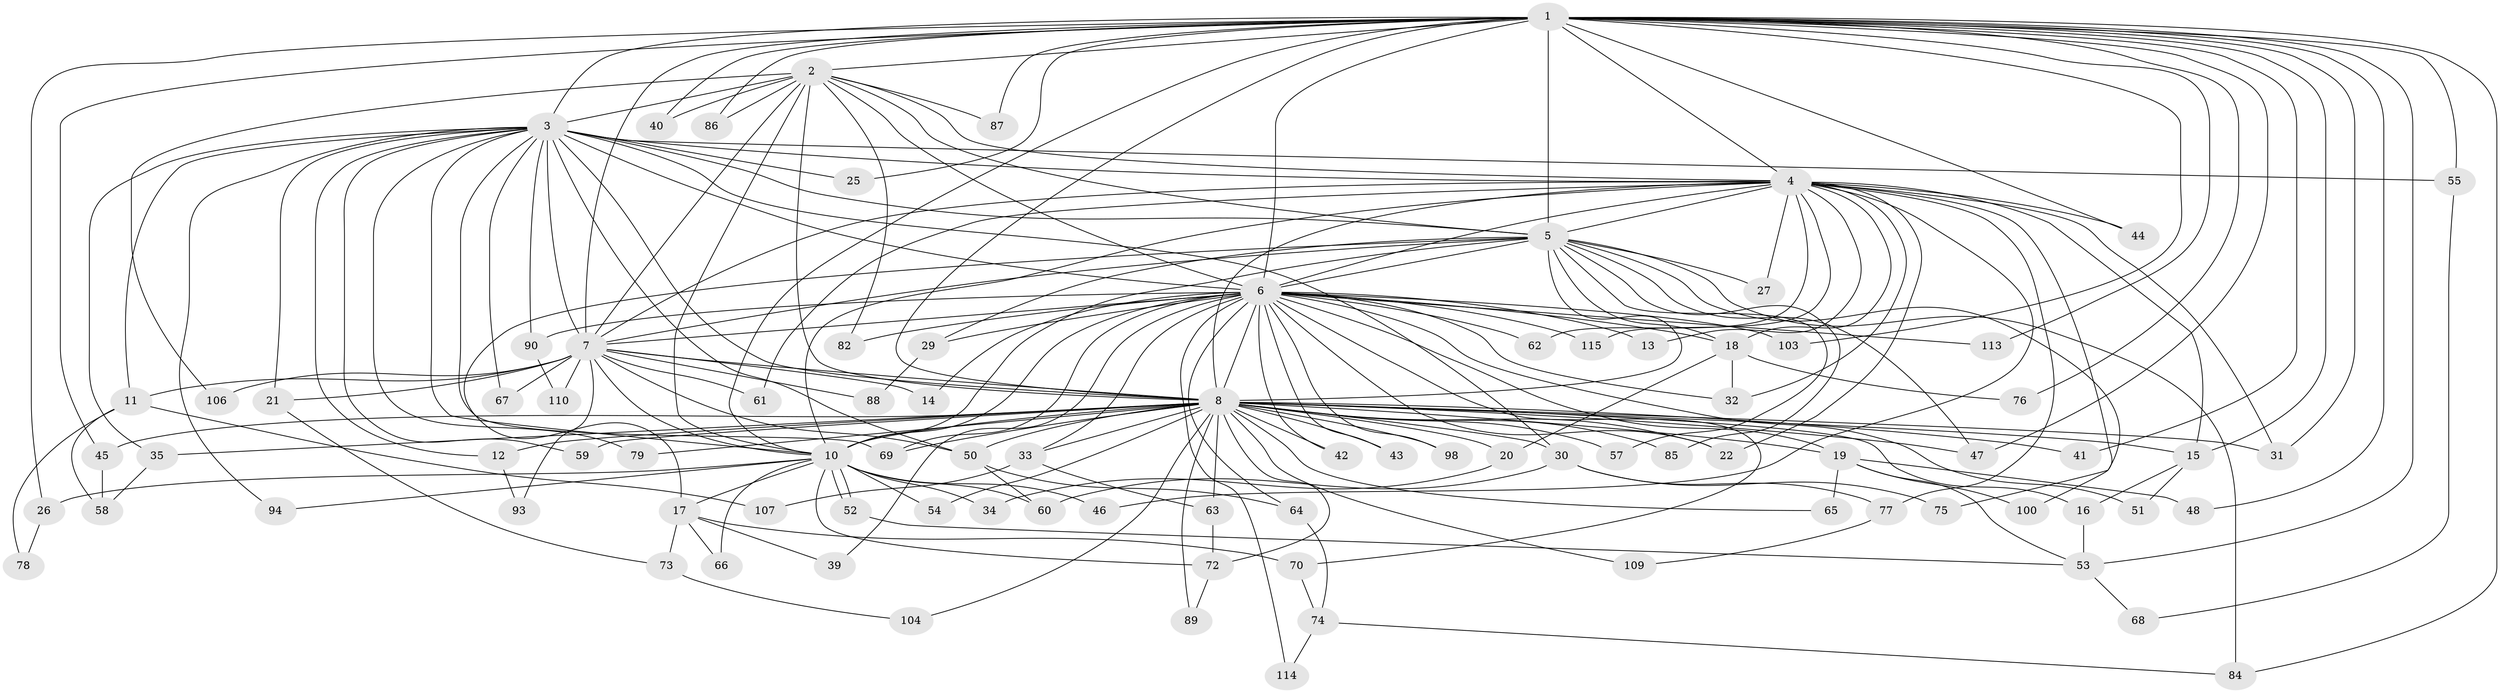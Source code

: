 // Generated by graph-tools (version 1.1) at 2025/23/03/03/25 07:23:36]
// undirected, 90 vertices, 212 edges
graph export_dot {
graph [start="1"]
  node [color=gray90,style=filled];
  1 [super="+36"];
  2 [super="+24"];
  3 [super="+80"];
  4 [super="+95"];
  5 [super="+28"];
  6 [super="+37"];
  7 [super="+112"];
  8 [super="+9"];
  10 [super="+111"];
  11 [super="+96"];
  12;
  13;
  14;
  15 [super="+23"];
  16;
  17;
  18 [super="+71"];
  19 [super="+56"];
  20;
  21;
  22 [super="+83"];
  25;
  26;
  27;
  29;
  30 [super="+91"];
  31;
  32 [super="+38"];
  33 [super="+49"];
  34;
  35;
  39;
  40;
  41;
  42;
  43 [super="+101"];
  44;
  45;
  46;
  47 [super="+102"];
  48;
  50 [super="+97"];
  51;
  52 [super="+105"];
  53;
  54;
  55;
  57;
  58 [super="+81"];
  59;
  60;
  61;
  62;
  63;
  64;
  65 [super="+99"];
  66;
  67;
  68;
  69 [super="+92"];
  70;
  72;
  73;
  74;
  75;
  76;
  77;
  78;
  79;
  82;
  84 [super="+108"];
  85;
  86;
  87;
  88;
  89;
  90;
  93;
  94;
  98;
  100;
  103;
  104;
  106;
  107;
  109;
  110;
  113;
  114;
  115;
  1 -- 2;
  1 -- 3;
  1 -- 4;
  1 -- 5;
  1 -- 6;
  1 -- 7;
  1 -- 8 [weight=2];
  1 -- 10;
  1 -- 25;
  1 -- 26;
  1 -- 40;
  1 -- 41;
  1 -- 44;
  1 -- 45;
  1 -- 47;
  1 -- 48;
  1 -- 53;
  1 -- 55;
  1 -- 76;
  1 -- 84;
  1 -- 86;
  1 -- 87;
  1 -- 103;
  1 -- 113;
  1 -- 31;
  1 -- 15;
  2 -- 3;
  2 -- 4;
  2 -- 5;
  2 -- 6;
  2 -- 7 [weight=2];
  2 -- 8 [weight=2];
  2 -- 10;
  2 -- 40;
  2 -- 82;
  2 -- 86;
  2 -- 87;
  2 -- 106;
  3 -- 4;
  3 -- 5;
  3 -- 6;
  3 -- 7 [weight=2];
  3 -- 8 [weight=2];
  3 -- 10;
  3 -- 11;
  3 -- 12;
  3 -- 21;
  3 -- 25;
  3 -- 30;
  3 -- 35;
  3 -- 55;
  3 -- 59;
  3 -- 67;
  3 -- 79;
  3 -- 90;
  3 -- 94;
  3 -- 69;
  3 -- 50;
  4 -- 5 [weight=2];
  4 -- 6;
  4 -- 7;
  4 -- 8 [weight=2];
  4 -- 10;
  4 -- 13;
  4 -- 15;
  4 -- 27;
  4 -- 31;
  4 -- 32;
  4 -- 44;
  4 -- 46;
  4 -- 61;
  4 -- 62;
  4 -- 75;
  4 -- 77;
  4 -- 115;
  4 -- 18;
  4 -- 22;
  5 -- 6;
  5 -- 7;
  5 -- 8 [weight=3];
  5 -- 10;
  5 -- 17;
  5 -- 18;
  5 -- 27;
  5 -- 29;
  5 -- 57;
  5 -- 85;
  5 -- 100;
  5 -- 47;
  5 -- 84;
  6 -- 7;
  6 -- 8 [weight=3];
  6 -- 10;
  6 -- 13;
  6 -- 14;
  6 -- 18;
  6 -- 19;
  6 -- 22;
  6 -- 29;
  6 -- 33;
  6 -- 39;
  6 -- 42;
  6 -- 43;
  6 -- 51;
  6 -- 62;
  6 -- 64;
  6 -- 69;
  6 -- 70;
  6 -- 82;
  6 -- 90;
  6 -- 98;
  6 -- 103;
  6 -- 113;
  6 -- 114;
  6 -- 115;
  6 -- 32;
  7 -- 8 [weight=3];
  7 -- 10;
  7 -- 11 [weight=2];
  7 -- 14;
  7 -- 21;
  7 -- 50;
  7 -- 61;
  7 -- 67;
  7 -- 88;
  7 -- 93;
  7 -- 106;
  7 -- 110;
  8 -- 10 [weight=2];
  8 -- 20;
  8 -- 31;
  8 -- 45;
  8 -- 50;
  8 -- 63;
  8 -- 85;
  8 -- 98;
  8 -- 109;
  8 -- 65 [weight=2];
  8 -- 69;
  8 -- 12;
  8 -- 72;
  8 -- 15;
  8 -- 16;
  8 -- 79;
  8 -- 19;
  8 -- 22;
  8 -- 89;
  8 -- 30;
  8 -- 33 [weight=2];
  8 -- 35;
  8 -- 104;
  8 -- 41;
  8 -- 42;
  8 -- 43 [weight=2];
  8 -- 47;
  8 -- 54;
  8 -- 57;
  8 -- 59;
  10 -- 17;
  10 -- 26;
  10 -- 34;
  10 -- 46;
  10 -- 52;
  10 -- 52;
  10 -- 54;
  10 -- 60;
  10 -- 66;
  10 -- 94;
  10 -- 72;
  11 -- 78;
  11 -- 107;
  11 -- 58;
  12 -- 93;
  15 -- 16;
  15 -- 51;
  16 -- 53;
  17 -- 39;
  17 -- 66;
  17 -- 70;
  17 -- 73;
  18 -- 20;
  18 -- 32;
  18 -- 76;
  19 -- 48;
  19 -- 65;
  19 -- 100;
  19 -- 53;
  20 -- 34;
  21 -- 73;
  26 -- 78;
  29 -- 88;
  30 -- 75;
  30 -- 77;
  30 -- 60;
  33 -- 63;
  33 -- 107;
  35 -- 58;
  45 -- 58;
  50 -- 60;
  50 -- 64;
  52 -- 53;
  53 -- 68;
  55 -- 68;
  63 -- 72;
  64 -- 74;
  70 -- 74;
  72 -- 89;
  73 -- 104;
  74 -- 84;
  74 -- 114;
  77 -- 109;
  90 -- 110;
}
